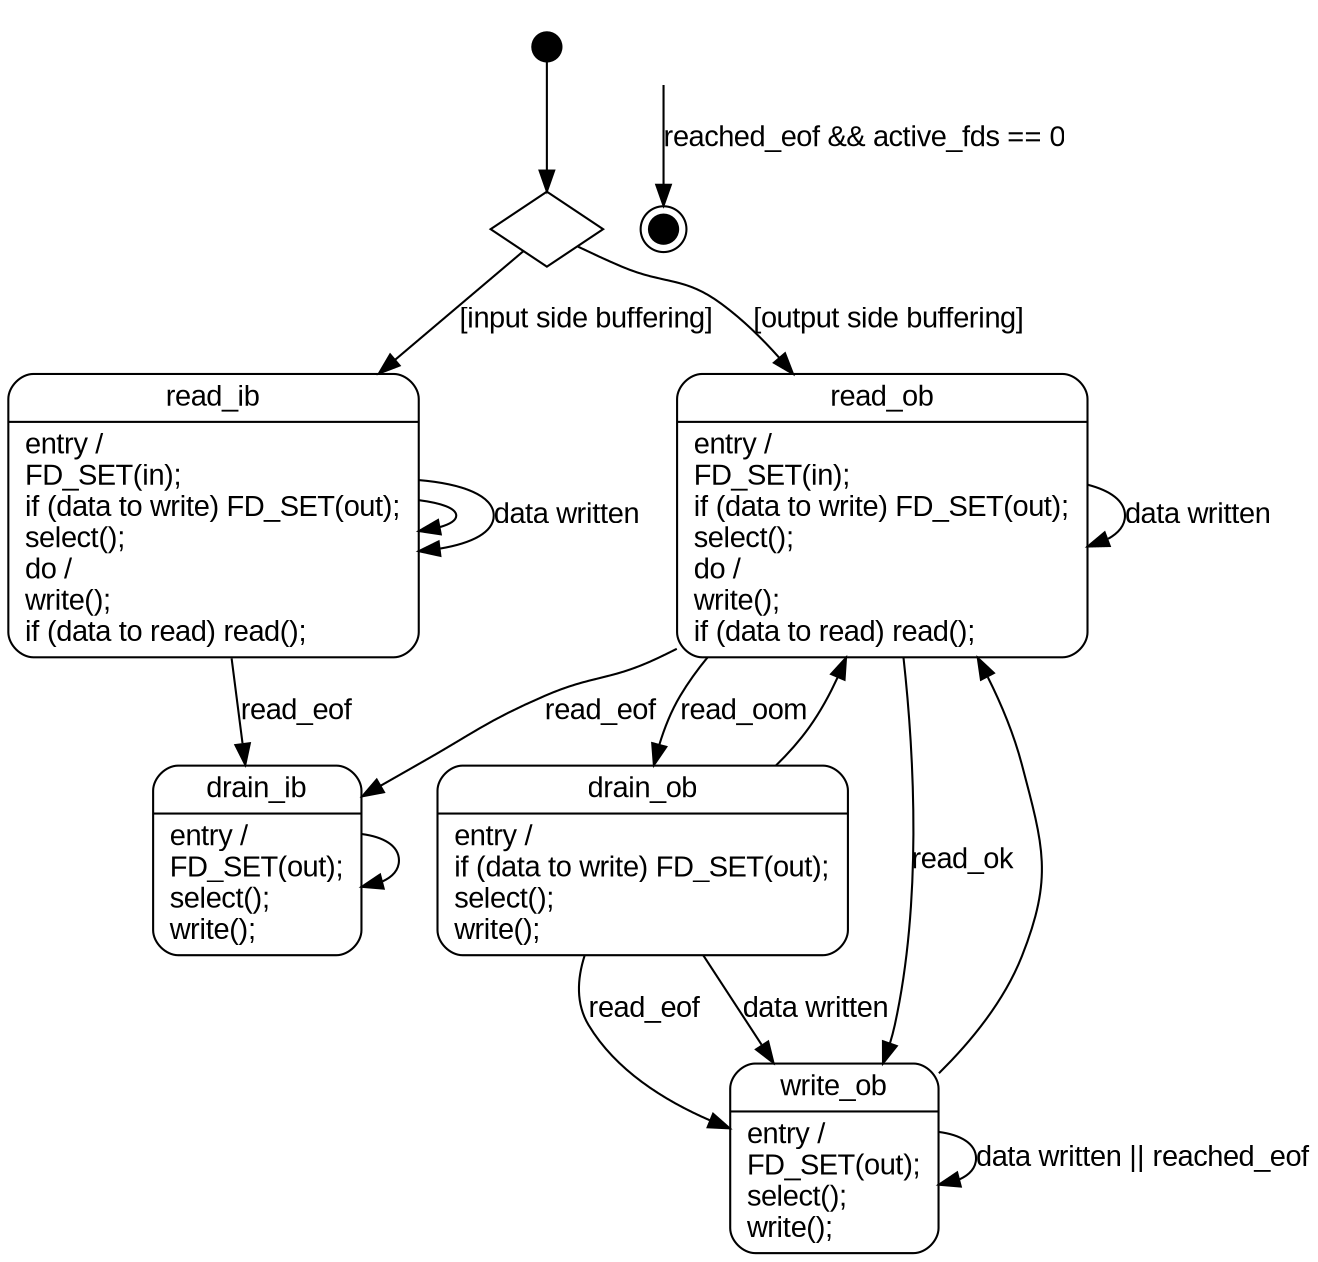 digraph teestate {
	node [shape="record", style="rounded", fontname="Arial"];
	edge [fontname="Arial"];

	drain_ib [label="{drain_ib|entry /\lFD_SET(out);\lselect();\lwrite();\l}"];
	drain_ob [label="{drain_ob|entry /\lif (data to write) FD_SET(out);\lselect();\lwrite();\l}"];
	read_ib [label="{read_ib|entry /\lFD_SET(in);\lif (data to write) FD_SET(out);\lselect();\ldo /\lwrite();\lif (data to read) read();\l}"];
	read_ob [label="{read_ob|entry /\lFD_SET(in);\lif (data to write) FD_SET(out);\lselect();\ldo /\lwrite();\lif (data to read) read();\l}"];
	write_ob [label="{write_ob|entry /\lFD_SET(out);\lselect();\lwrite();\l}"];

	read_ob -> drain_ib [label="read_eof"];
	read_ob -> write_ob [label="read_ok"];
	read_ob -> drain_ob [label="read_oom"];
	read_ob -> read_ob [label="data written"];

	read_ib -> drain_ib [label="read_eof"];
	read_ib -> read_ib [label=""];
	read_ib -> read_ib [label="data written"];

	drain_ib -> drain_ib [label=""];

	write_ob -> read_ob [label=""];
	write_ob -> write_ob [label="data written || reached_eof"];

	drain_ob -> read_ob [label=""];
	drain_ob -> write_ob [label="read_eof"];
	drain_ob -> write_ob [label="data written"];

	start [shape=circle,style=filled,label="",width=0.2,fillcolor=black,fixedsize=true];
	bufftype [shape=diamond,label="",style=""];
	start -> bufftype;
	bufftype -> read_ib [label="[input side buffering]"];
	bufftype -> read_ob [label="[output side buffering]"];

	end [shape=doublecircle,style=filled,label="",width=0.2,fixedsize=true,fillcolor=black];
	empty [style=invis,label=""];
	empty -> end [label="reached_eof && active_fds == 0"];
}
